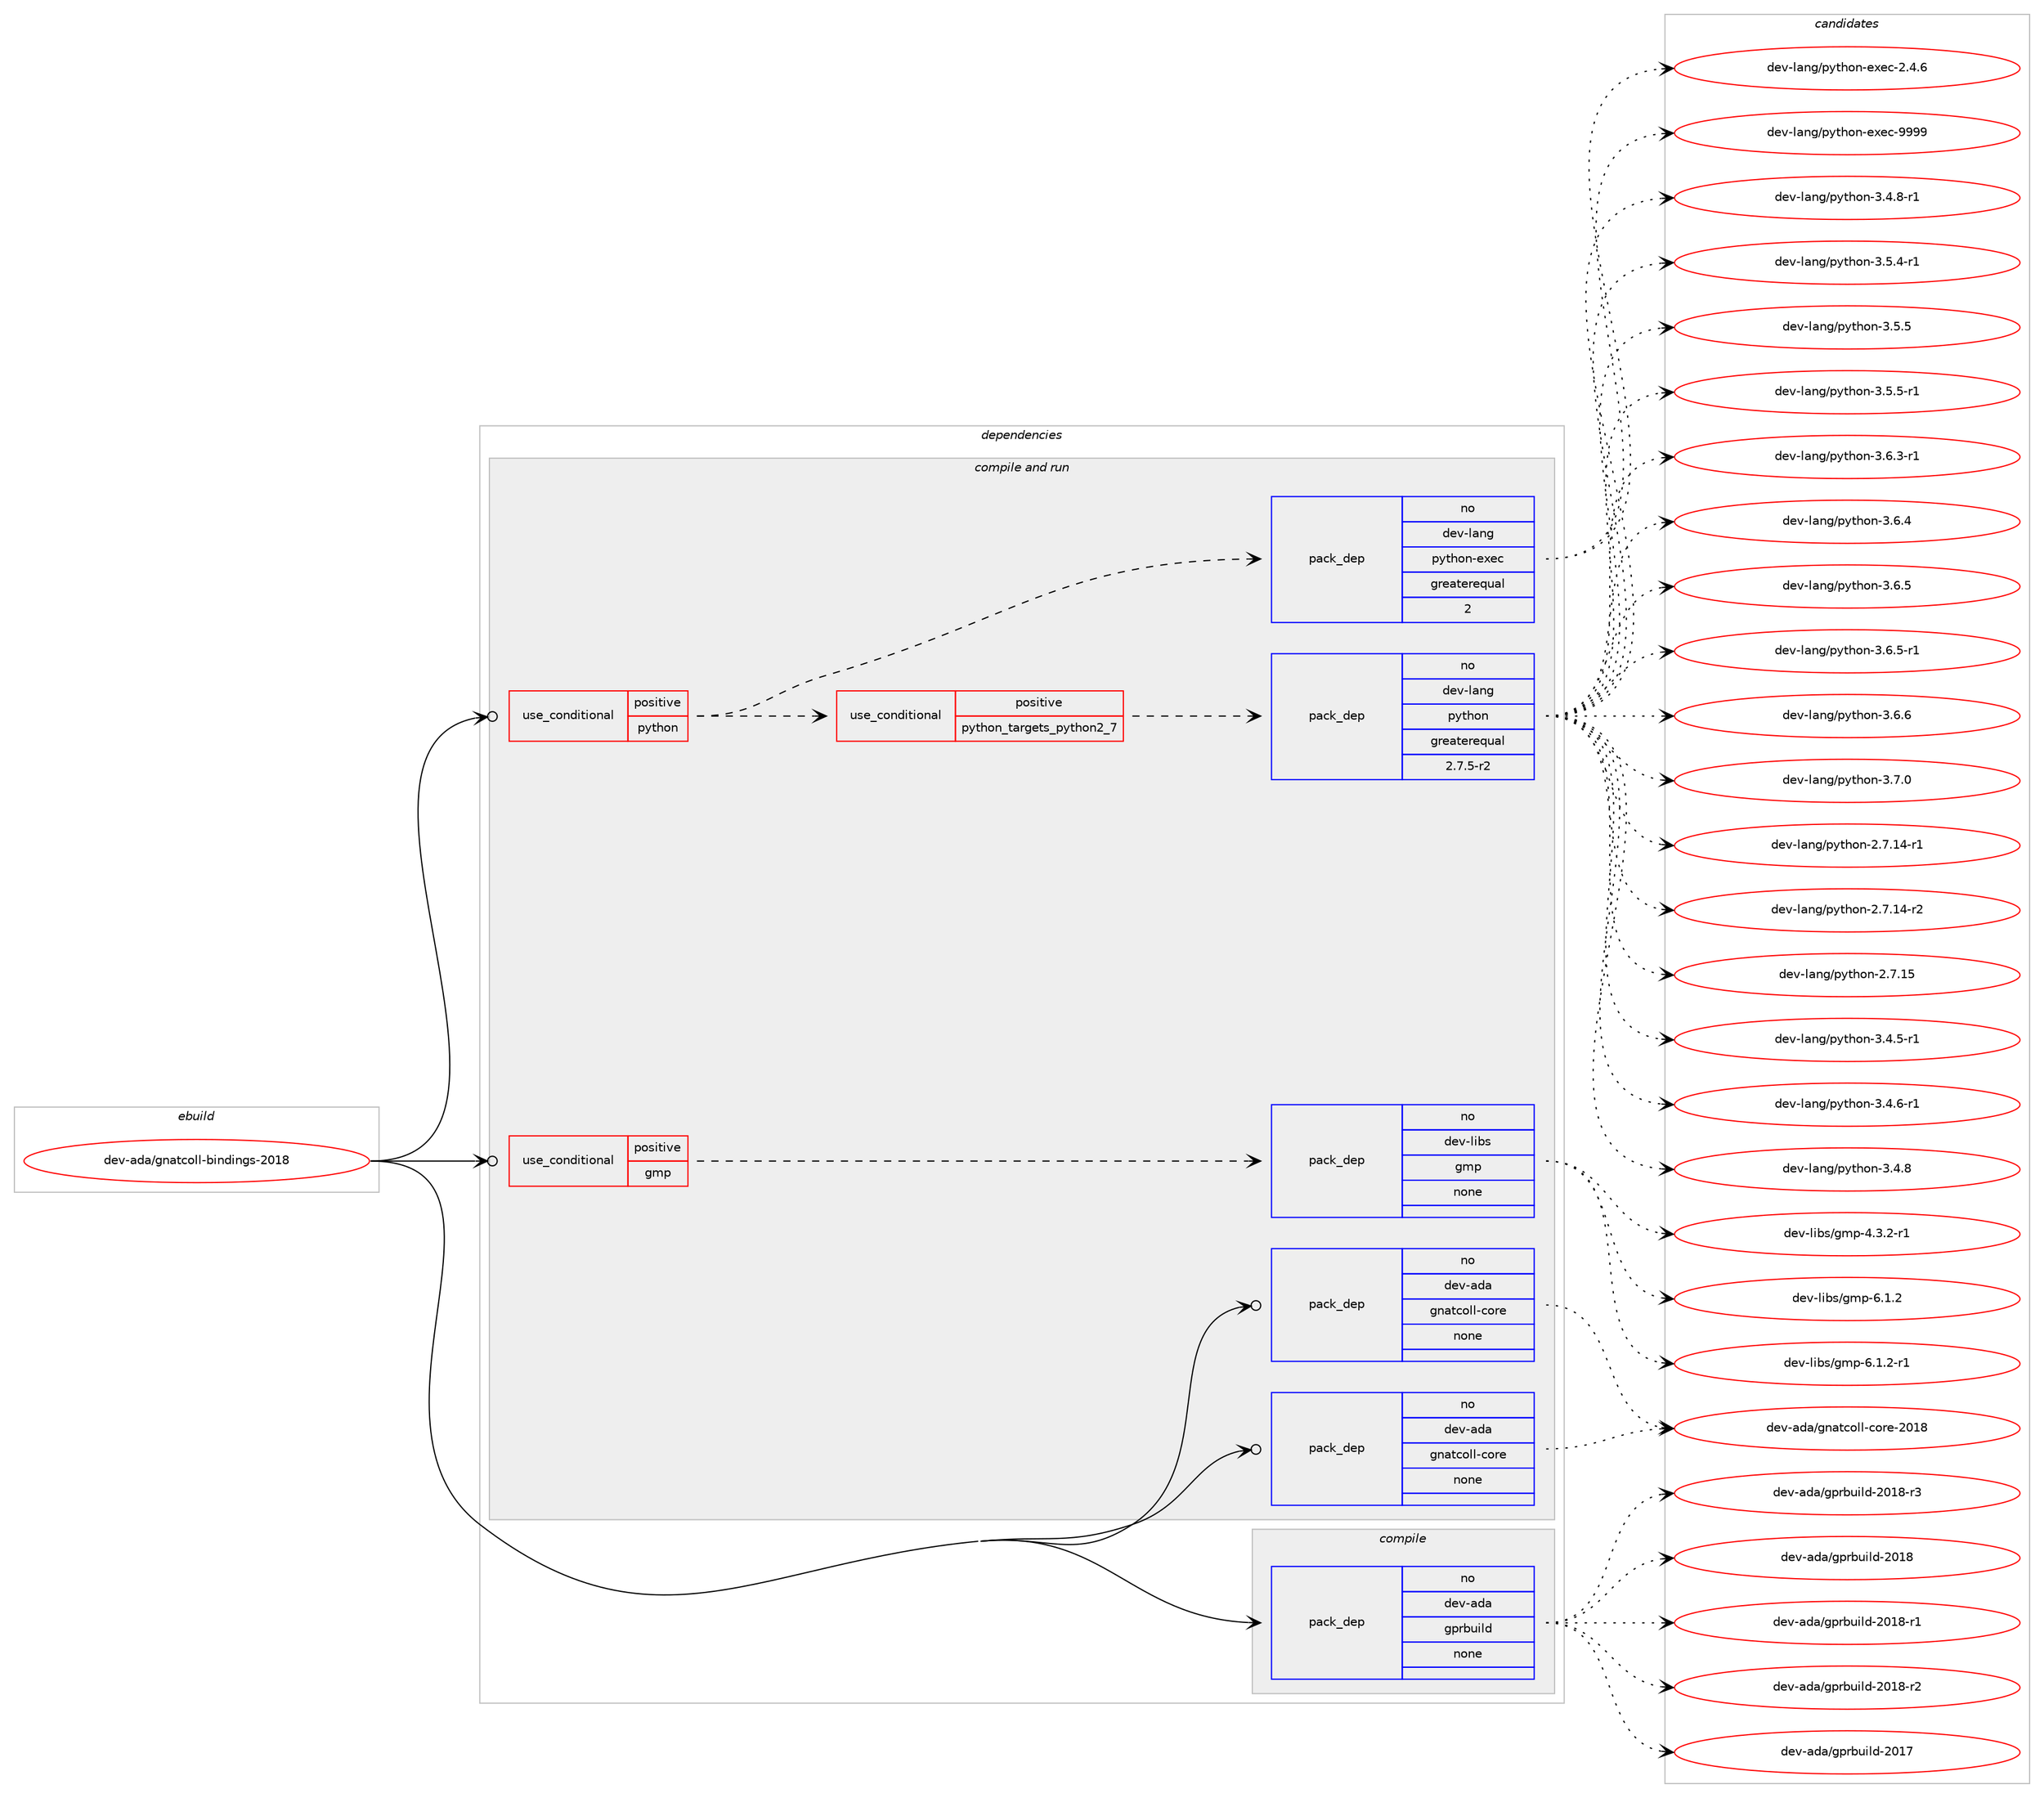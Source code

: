 digraph prolog {

# *************
# Graph options
# *************

newrank=true;
concentrate=true;
compound=true;
graph [rankdir=LR,fontname=Helvetica,fontsize=10,ranksep=1.5];#, ranksep=2.5, nodesep=0.2];
edge  [arrowhead=vee];
node  [fontname=Helvetica,fontsize=10];

# **********
# The ebuild
# **********

subgraph cluster_leftcol {
color=gray;
rank=same;
label=<<i>ebuild</i>>;
id [label="dev-ada/gnatcoll-bindings-2018", color=red, width=4, href="../dev-ada/gnatcoll-bindings-2018.svg"];
}

# ****************
# The dependencies
# ****************

subgraph cluster_midcol {
color=gray;
label=<<i>dependencies</i>>;
subgraph cluster_compile {
fillcolor="#eeeeee";
style=filled;
label=<<i>compile</i>>;
subgraph pack2630 {
dependency3288 [label=<<TABLE BORDER="0" CELLBORDER="1" CELLSPACING="0" CELLPADDING="4" WIDTH="220"><TR><TD ROWSPAN="6" CELLPADDING="30">pack_dep</TD></TR><TR><TD WIDTH="110">no</TD></TR><TR><TD>dev-ada</TD></TR><TR><TD>gprbuild</TD></TR><TR><TD>none</TD></TR><TR><TD></TD></TR></TABLE>>, shape=none, color=blue];
}
id:e -> dependency3288:w [weight=20,style="solid",arrowhead="vee"];
}
subgraph cluster_compileandrun {
fillcolor="#eeeeee";
style=filled;
label=<<i>compile and run</i>>;
subgraph cond556 {
dependency3289 [label=<<TABLE BORDER="0" CELLBORDER="1" CELLSPACING="0" CELLPADDING="4"><TR><TD ROWSPAN="3" CELLPADDING="10">use_conditional</TD></TR><TR><TD>positive</TD></TR><TR><TD>gmp</TD></TR></TABLE>>, shape=none, color=red];
subgraph pack2631 {
dependency3290 [label=<<TABLE BORDER="0" CELLBORDER="1" CELLSPACING="0" CELLPADDING="4" WIDTH="220"><TR><TD ROWSPAN="6" CELLPADDING="30">pack_dep</TD></TR><TR><TD WIDTH="110">no</TD></TR><TR><TD>dev-libs</TD></TR><TR><TD>gmp</TD></TR><TR><TD>none</TD></TR><TR><TD></TD></TR></TABLE>>, shape=none, color=blue];
}
dependency3289:e -> dependency3290:w [weight=20,style="dashed",arrowhead="vee"];
}
id:e -> dependency3289:w [weight=20,style="solid",arrowhead="odotvee"];
subgraph cond557 {
dependency3291 [label=<<TABLE BORDER="0" CELLBORDER="1" CELLSPACING="0" CELLPADDING="4"><TR><TD ROWSPAN="3" CELLPADDING="10">use_conditional</TD></TR><TR><TD>positive</TD></TR><TR><TD>python</TD></TR></TABLE>>, shape=none, color=red];
subgraph cond558 {
dependency3292 [label=<<TABLE BORDER="0" CELLBORDER="1" CELLSPACING="0" CELLPADDING="4"><TR><TD ROWSPAN="3" CELLPADDING="10">use_conditional</TD></TR><TR><TD>positive</TD></TR><TR><TD>python_targets_python2_7</TD></TR></TABLE>>, shape=none, color=red];
subgraph pack2632 {
dependency3293 [label=<<TABLE BORDER="0" CELLBORDER="1" CELLSPACING="0" CELLPADDING="4" WIDTH="220"><TR><TD ROWSPAN="6" CELLPADDING="30">pack_dep</TD></TR><TR><TD WIDTH="110">no</TD></TR><TR><TD>dev-lang</TD></TR><TR><TD>python</TD></TR><TR><TD>greaterequal</TD></TR><TR><TD>2.7.5-r2</TD></TR></TABLE>>, shape=none, color=blue];
}
dependency3292:e -> dependency3293:w [weight=20,style="dashed",arrowhead="vee"];
}
dependency3291:e -> dependency3292:w [weight=20,style="dashed",arrowhead="vee"];
subgraph pack2633 {
dependency3294 [label=<<TABLE BORDER="0" CELLBORDER="1" CELLSPACING="0" CELLPADDING="4" WIDTH="220"><TR><TD ROWSPAN="6" CELLPADDING="30">pack_dep</TD></TR><TR><TD WIDTH="110">no</TD></TR><TR><TD>dev-lang</TD></TR><TR><TD>python-exec</TD></TR><TR><TD>greaterequal</TD></TR><TR><TD>2</TD></TR></TABLE>>, shape=none, color=blue];
}
dependency3291:e -> dependency3294:w [weight=20,style="dashed",arrowhead="vee"];
}
id:e -> dependency3291:w [weight=20,style="solid",arrowhead="odotvee"];
subgraph pack2634 {
dependency3295 [label=<<TABLE BORDER="0" CELLBORDER="1" CELLSPACING="0" CELLPADDING="4" WIDTH="220"><TR><TD ROWSPAN="6" CELLPADDING="30">pack_dep</TD></TR><TR><TD WIDTH="110">no</TD></TR><TR><TD>dev-ada</TD></TR><TR><TD>gnatcoll-core</TD></TR><TR><TD>none</TD></TR><TR><TD></TD></TR></TABLE>>, shape=none, color=blue];
}
id:e -> dependency3295:w [weight=20,style="solid",arrowhead="odotvee"];
subgraph pack2635 {
dependency3296 [label=<<TABLE BORDER="0" CELLBORDER="1" CELLSPACING="0" CELLPADDING="4" WIDTH="220"><TR><TD ROWSPAN="6" CELLPADDING="30">pack_dep</TD></TR><TR><TD WIDTH="110">no</TD></TR><TR><TD>dev-ada</TD></TR><TR><TD>gnatcoll-core</TD></TR><TR><TD>none</TD></TR><TR><TD></TD></TR></TABLE>>, shape=none, color=blue];
}
id:e -> dependency3296:w [weight=20,style="solid",arrowhead="odotvee"];
}
subgraph cluster_run {
fillcolor="#eeeeee";
style=filled;
label=<<i>run</i>>;
}
}

# **************
# The candidates
# **************

subgraph cluster_choices {
rank=same;
color=gray;
label=<<i>candidates</i>>;

subgraph choice2630 {
color=black;
nodesep=1;
choice10010111845971009747103112114981171051081004550484956 [label="dev-ada/gprbuild-2018", color=red, width=4,href="../dev-ada/gprbuild-2018.svg"];
choice100101118459710097471031121149811710510810045504849564511449 [label="dev-ada/gprbuild-2018-r1", color=red, width=4,href="../dev-ada/gprbuild-2018-r1.svg"];
choice100101118459710097471031121149811710510810045504849564511450 [label="dev-ada/gprbuild-2018-r2", color=red, width=4,href="../dev-ada/gprbuild-2018-r2.svg"];
choice10010111845971009747103112114981171051081004550484955 [label="dev-ada/gprbuild-2017", color=red, width=4,href="../dev-ada/gprbuild-2017.svg"];
choice100101118459710097471031121149811710510810045504849564511451 [label="dev-ada/gprbuild-2018-r3", color=red, width=4,href="../dev-ada/gprbuild-2018-r3.svg"];
dependency3288:e -> choice10010111845971009747103112114981171051081004550484956:w [style=dotted,weight="100"];
dependency3288:e -> choice100101118459710097471031121149811710510810045504849564511449:w [style=dotted,weight="100"];
dependency3288:e -> choice100101118459710097471031121149811710510810045504849564511450:w [style=dotted,weight="100"];
dependency3288:e -> choice10010111845971009747103112114981171051081004550484955:w [style=dotted,weight="100"];
dependency3288:e -> choice100101118459710097471031121149811710510810045504849564511451:w [style=dotted,weight="100"];
}
subgraph choice2631 {
color=black;
nodesep=1;
choice1001011184510810598115471031091124552465146504511449 [label="dev-libs/gmp-4.3.2-r1", color=red, width=4,href="../dev-libs/gmp-4.3.2-r1.svg"];
choice100101118451081059811547103109112455446494650 [label="dev-libs/gmp-6.1.2", color=red, width=4,href="../dev-libs/gmp-6.1.2.svg"];
choice1001011184510810598115471031091124554464946504511449 [label="dev-libs/gmp-6.1.2-r1", color=red, width=4,href="../dev-libs/gmp-6.1.2-r1.svg"];
dependency3290:e -> choice1001011184510810598115471031091124552465146504511449:w [style=dotted,weight="100"];
dependency3290:e -> choice100101118451081059811547103109112455446494650:w [style=dotted,weight="100"];
dependency3290:e -> choice1001011184510810598115471031091124554464946504511449:w [style=dotted,weight="100"];
}
subgraph choice2632 {
color=black;
nodesep=1;
choice100101118451089711010347112121116104111110455046554649524511449 [label="dev-lang/python-2.7.14-r1", color=red, width=4,href="../dev-lang/python-2.7.14-r1.svg"];
choice100101118451089711010347112121116104111110455046554649524511450 [label="dev-lang/python-2.7.14-r2", color=red, width=4,href="../dev-lang/python-2.7.14-r2.svg"];
choice10010111845108971101034711212111610411111045504655464953 [label="dev-lang/python-2.7.15", color=red, width=4,href="../dev-lang/python-2.7.15.svg"];
choice1001011184510897110103471121211161041111104551465246534511449 [label="dev-lang/python-3.4.5-r1", color=red, width=4,href="../dev-lang/python-3.4.5-r1.svg"];
choice1001011184510897110103471121211161041111104551465246544511449 [label="dev-lang/python-3.4.6-r1", color=red, width=4,href="../dev-lang/python-3.4.6-r1.svg"];
choice100101118451089711010347112121116104111110455146524656 [label="dev-lang/python-3.4.8", color=red, width=4,href="../dev-lang/python-3.4.8.svg"];
choice1001011184510897110103471121211161041111104551465246564511449 [label="dev-lang/python-3.4.8-r1", color=red, width=4,href="../dev-lang/python-3.4.8-r1.svg"];
choice1001011184510897110103471121211161041111104551465346524511449 [label="dev-lang/python-3.5.4-r1", color=red, width=4,href="../dev-lang/python-3.5.4-r1.svg"];
choice100101118451089711010347112121116104111110455146534653 [label="dev-lang/python-3.5.5", color=red, width=4,href="../dev-lang/python-3.5.5.svg"];
choice1001011184510897110103471121211161041111104551465346534511449 [label="dev-lang/python-3.5.5-r1", color=red, width=4,href="../dev-lang/python-3.5.5-r1.svg"];
choice1001011184510897110103471121211161041111104551465446514511449 [label="dev-lang/python-3.6.3-r1", color=red, width=4,href="../dev-lang/python-3.6.3-r1.svg"];
choice100101118451089711010347112121116104111110455146544652 [label="dev-lang/python-3.6.4", color=red, width=4,href="../dev-lang/python-3.6.4.svg"];
choice100101118451089711010347112121116104111110455146544653 [label="dev-lang/python-3.6.5", color=red, width=4,href="../dev-lang/python-3.6.5.svg"];
choice1001011184510897110103471121211161041111104551465446534511449 [label="dev-lang/python-3.6.5-r1", color=red, width=4,href="../dev-lang/python-3.6.5-r1.svg"];
choice100101118451089711010347112121116104111110455146544654 [label="dev-lang/python-3.6.6", color=red, width=4,href="../dev-lang/python-3.6.6.svg"];
choice100101118451089711010347112121116104111110455146554648 [label="dev-lang/python-3.7.0", color=red, width=4,href="../dev-lang/python-3.7.0.svg"];
dependency3293:e -> choice100101118451089711010347112121116104111110455046554649524511449:w [style=dotted,weight="100"];
dependency3293:e -> choice100101118451089711010347112121116104111110455046554649524511450:w [style=dotted,weight="100"];
dependency3293:e -> choice10010111845108971101034711212111610411111045504655464953:w [style=dotted,weight="100"];
dependency3293:e -> choice1001011184510897110103471121211161041111104551465246534511449:w [style=dotted,weight="100"];
dependency3293:e -> choice1001011184510897110103471121211161041111104551465246544511449:w [style=dotted,weight="100"];
dependency3293:e -> choice100101118451089711010347112121116104111110455146524656:w [style=dotted,weight="100"];
dependency3293:e -> choice1001011184510897110103471121211161041111104551465246564511449:w [style=dotted,weight="100"];
dependency3293:e -> choice1001011184510897110103471121211161041111104551465346524511449:w [style=dotted,weight="100"];
dependency3293:e -> choice100101118451089711010347112121116104111110455146534653:w [style=dotted,weight="100"];
dependency3293:e -> choice1001011184510897110103471121211161041111104551465346534511449:w [style=dotted,weight="100"];
dependency3293:e -> choice1001011184510897110103471121211161041111104551465446514511449:w [style=dotted,weight="100"];
dependency3293:e -> choice100101118451089711010347112121116104111110455146544652:w [style=dotted,weight="100"];
dependency3293:e -> choice100101118451089711010347112121116104111110455146544653:w [style=dotted,weight="100"];
dependency3293:e -> choice1001011184510897110103471121211161041111104551465446534511449:w [style=dotted,weight="100"];
dependency3293:e -> choice100101118451089711010347112121116104111110455146544654:w [style=dotted,weight="100"];
dependency3293:e -> choice100101118451089711010347112121116104111110455146554648:w [style=dotted,weight="100"];
}
subgraph choice2633 {
color=black;
nodesep=1;
choice1001011184510897110103471121211161041111104510112010199455046524654 [label="dev-lang/python-exec-2.4.6", color=red, width=4,href="../dev-lang/python-exec-2.4.6.svg"];
choice10010111845108971101034711212111610411111045101120101994557575757 [label="dev-lang/python-exec-9999", color=red, width=4,href="../dev-lang/python-exec-9999.svg"];
dependency3294:e -> choice1001011184510897110103471121211161041111104510112010199455046524654:w [style=dotted,weight="100"];
dependency3294:e -> choice10010111845108971101034711212111610411111045101120101994557575757:w [style=dotted,weight="100"];
}
subgraph choice2634 {
color=black;
nodesep=1;
choice10010111845971009747103110971169911110810845991111141014550484956 [label="dev-ada/gnatcoll-core-2018", color=red, width=4,href="../dev-ada/gnatcoll-core-2018.svg"];
dependency3295:e -> choice10010111845971009747103110971169911110810845991111141014550484956:w [style=dotted,weight="100"];
}
subgraph choice2635 {
color=black;
nodesep=1;
choice10010111845971009747103110971169911110810845991111141014550484956 [label="dev-ada/gnatcoll-core-2018", color=red, width=4,href="../dev-ada/gnatcoll-core-2018.svg"];
dependency3296:e -> choice10010111845971009747103110971169911110810845991111141014550484956:w [style=dotted,weight="100"];
}
}

}
